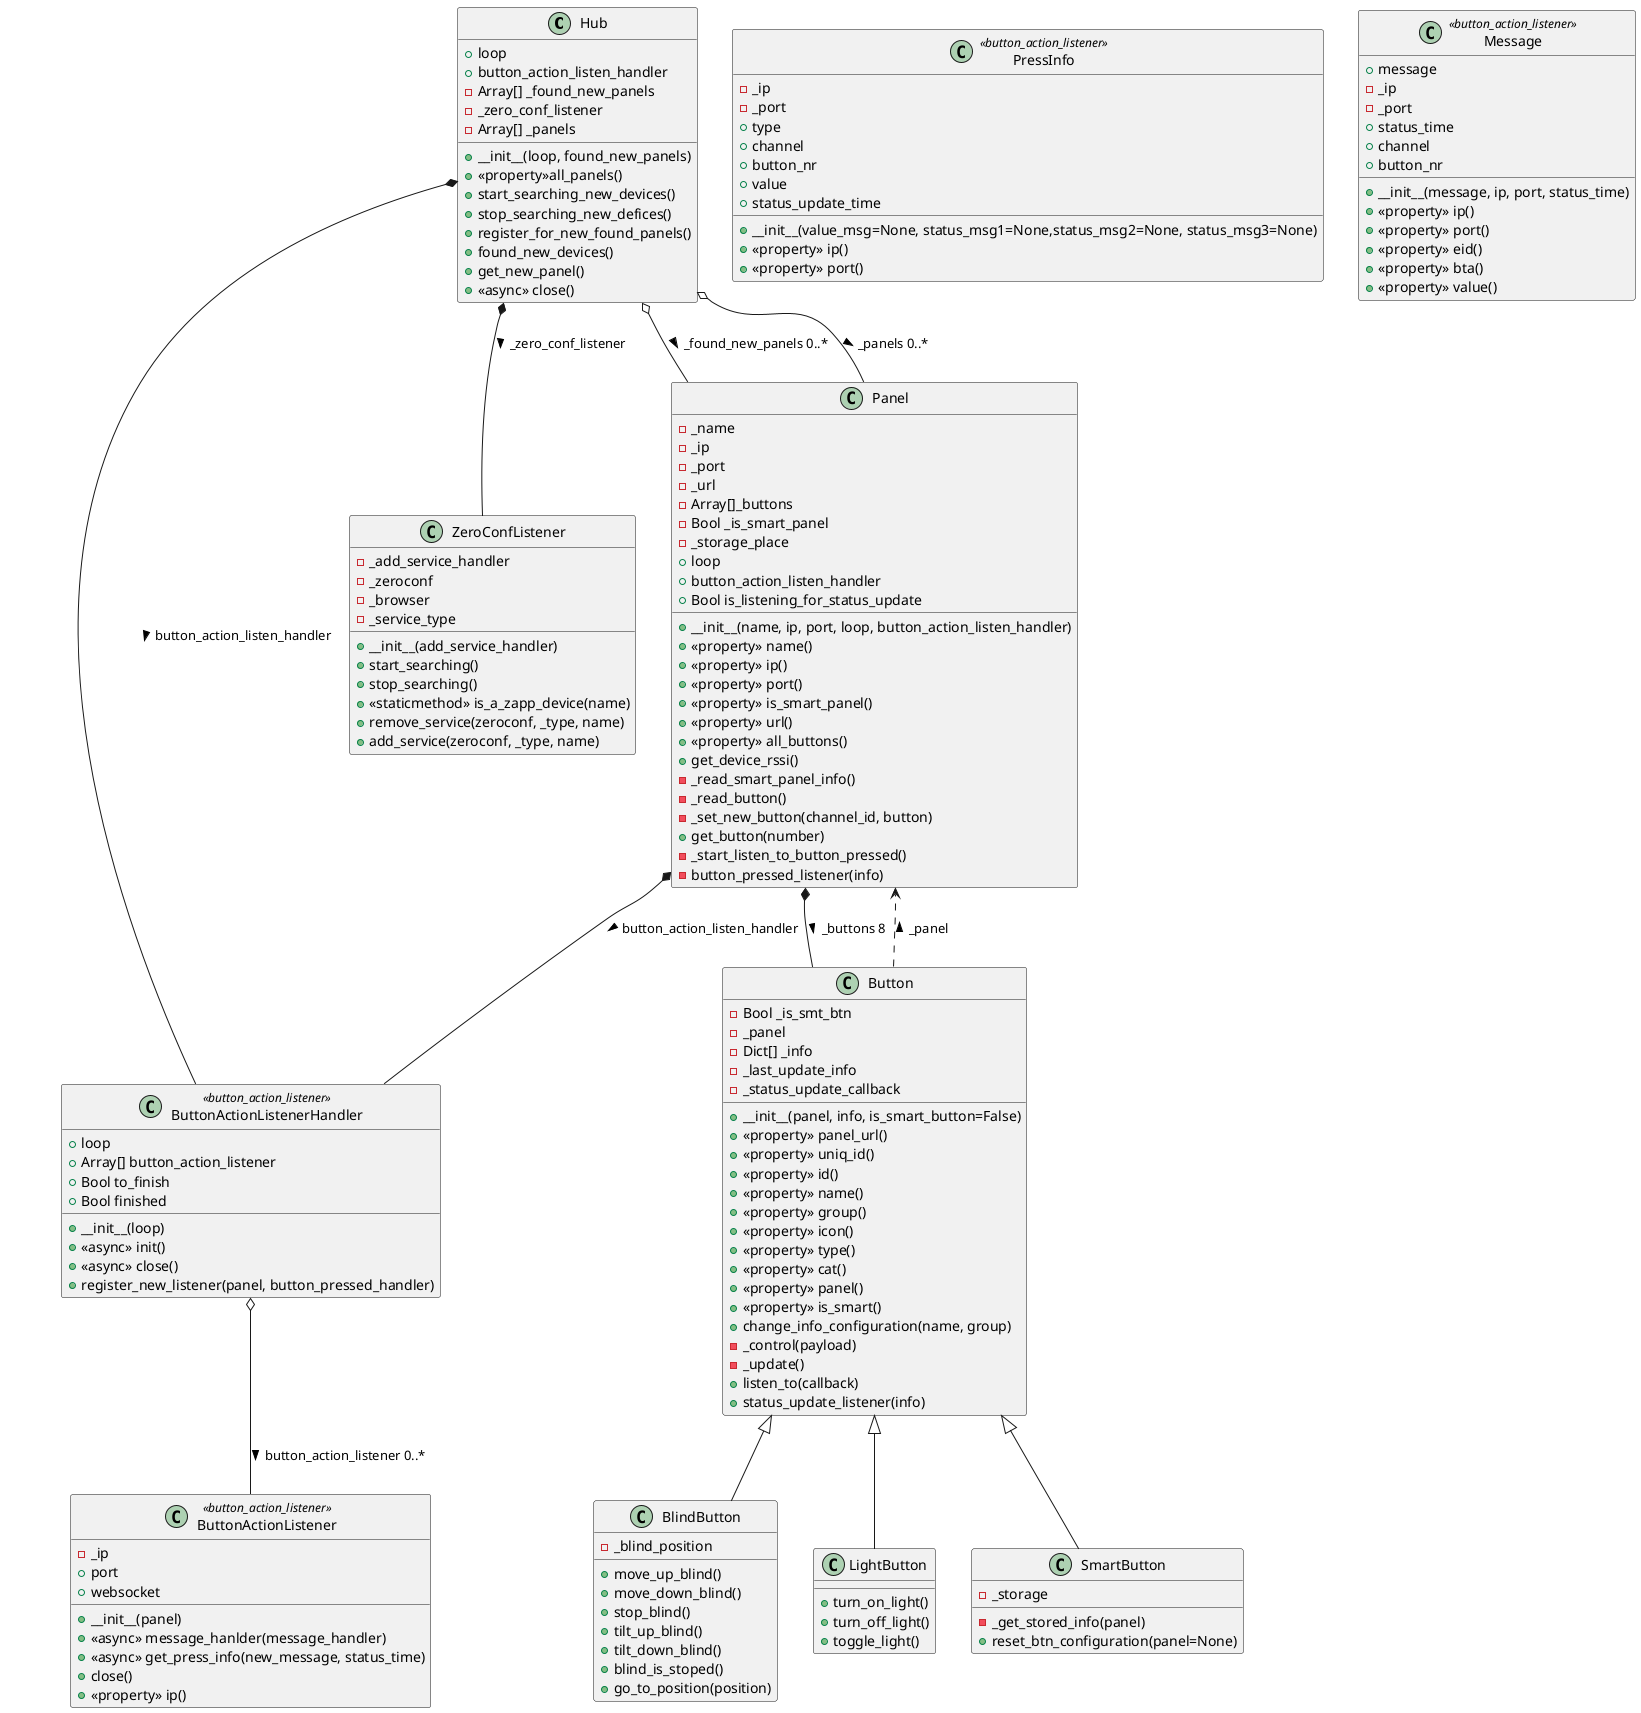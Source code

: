 @startuml zeptrion_air_api
class Hub {
    +loop
    +button_action_listen_handler
    -Array[] _found_new_panels
    -_zero_conf_listener
    -Array[] _panels

    +__init__(loop, found_new_panels)
    +<<property>>all_panels()
    +start_searching_new_devices()
    +stop_searching_new_defices()
    +register_for_new_found_panels()
    +found_new_devices()
    +get_new_panel()
    +<<async>> close()
}
Hub *-- ButtonActionListenerHandler : button_action_listen_handler >
Hub *-- ZeroConfListener : _zero_conf_listener >
Hub o-- Panel : _found_new_panels 0..* >
Hub o-- Panel : _panels 0..* >

class Button {
    -Bool _is_smt_btn
    -_panel
    -Dict[] _info
    -_last_update_info
    -_status_update_callback

    +__init__(panel, info, is_smart_button=False)
    +<<property>> panel_url()
    +<<property>> uniq_id()
    +<<property>> id()
    +<<property>> name()
    +<<property>> group()
    +<<property>> icon()
    +<<property>> type()
    +<<property>> cat()
    +<<property>> panel()
    +<<property>> is_smart()
    +change_info_configuration(name, group)
    -_control(payload)
    -_update()
    +listen_to(callback)
    +status_update_listener(info)
}
Button ..> Panel : _panel >

class BlindButton{
    -_blind_position
    +move_up_blind()
    +move_down_blind()
    +stop_blind()
    +tilt_up_blind()
    +tilt_down_blind()
    +blind_is_stoped()
    +go_to_position(position)
}
Button <|-- BlindButton

class LightButton{
    +turn_on_light()
    +turn_off_light()
    +toggle_light()
}
Button <|-- LightButton

class SmartButton{
    -_storage
    -_get_stored_info(panel)
    +reset_btn_configuration(panel=None)
}
Button <|-- SmartButton

class ButtonActionListenerHandler<<button_action_listener>>{
    +loop
    +Array[] button_action_listener
    +Bool to_finish
    +Bool finished
    +__init__(loop)
    +<<async>> init()
    +<<async>> close()
    +register_new_listener(panel, button_pressed_handler)
}
ButtonActionListenerHandler o-- ButtonActionListener : button_action_listener 0..* >

class ButtonActionListener<<button_action_listener>>{
    -_ip
    +port
    +websocket
    +__init__(panel)
    +<<async>> message_hanlder(message_handler)
    +<<async>> get_press_info(new_message, status_time)
    +close()
    +<<property>> ip()
}
class PressInfo<<button_action_listener>>{
    -_ip
    -_port
    +type
    +channel
    +button_nr
    +value
    +status_update_time
    +__init__(value_msg=None, status_msg1=None,status_msg2=None, status_msg3=None)
    +<<property>> ip()
    +<<property>> port()
}
class Message<<button_action_listener>>{
    +message
    -_ip
    -_port
    +status_time
    +channel
    +button_nr
    +__init__(message, ip, port, status_time)
    +<<property>> ip()
    +<<property>> port()
    +<<property>> eid()
    +<<property>> bta()
    +<<property>> value()
}

class Panel{
    -_name
    -_ip
    -_port
    -_url
    -Array[]_buttons
    -Bool _is_smart_panel
    -_storage_place
    +loop
    +button_action_listen_handler
    +Bool is_listening_for_status_update
    +__init__(name, ip, port, loop, button_action_listen_handler)
    +<<property>> name()
    +<<property>> ip()
    +<<property>> port()
    +<<property>> is_smart_panel()
    +<<property>> url()
    +<<property>> all_buttons()
    +get_device_rssi()
    -_read_smart_panel_info()
    -_read_button()
    -_set_new_button(channel_id, button)
    +get_button(number)
    -_start_listen_to_button_pressed()
    -button_pressed_listener(info)
}
Panel *-- Button : _buttons 8 >
Panel *-- ButtonActionListenerHandler : button_action_listen_handler >

class ZeroConfListener{
    -_add_service_handler
    -_zeroconf
    -_browser
    -_service_type
    +__init__(add_service_handler)
    +start_searching()
    +stop_searching()
    +<<staticmethod>> is_a_zapp_device(name)
    +remove_service(zeroconf, _type, name)
    +add_service(zeroconf, _type, name)
}
@enduml